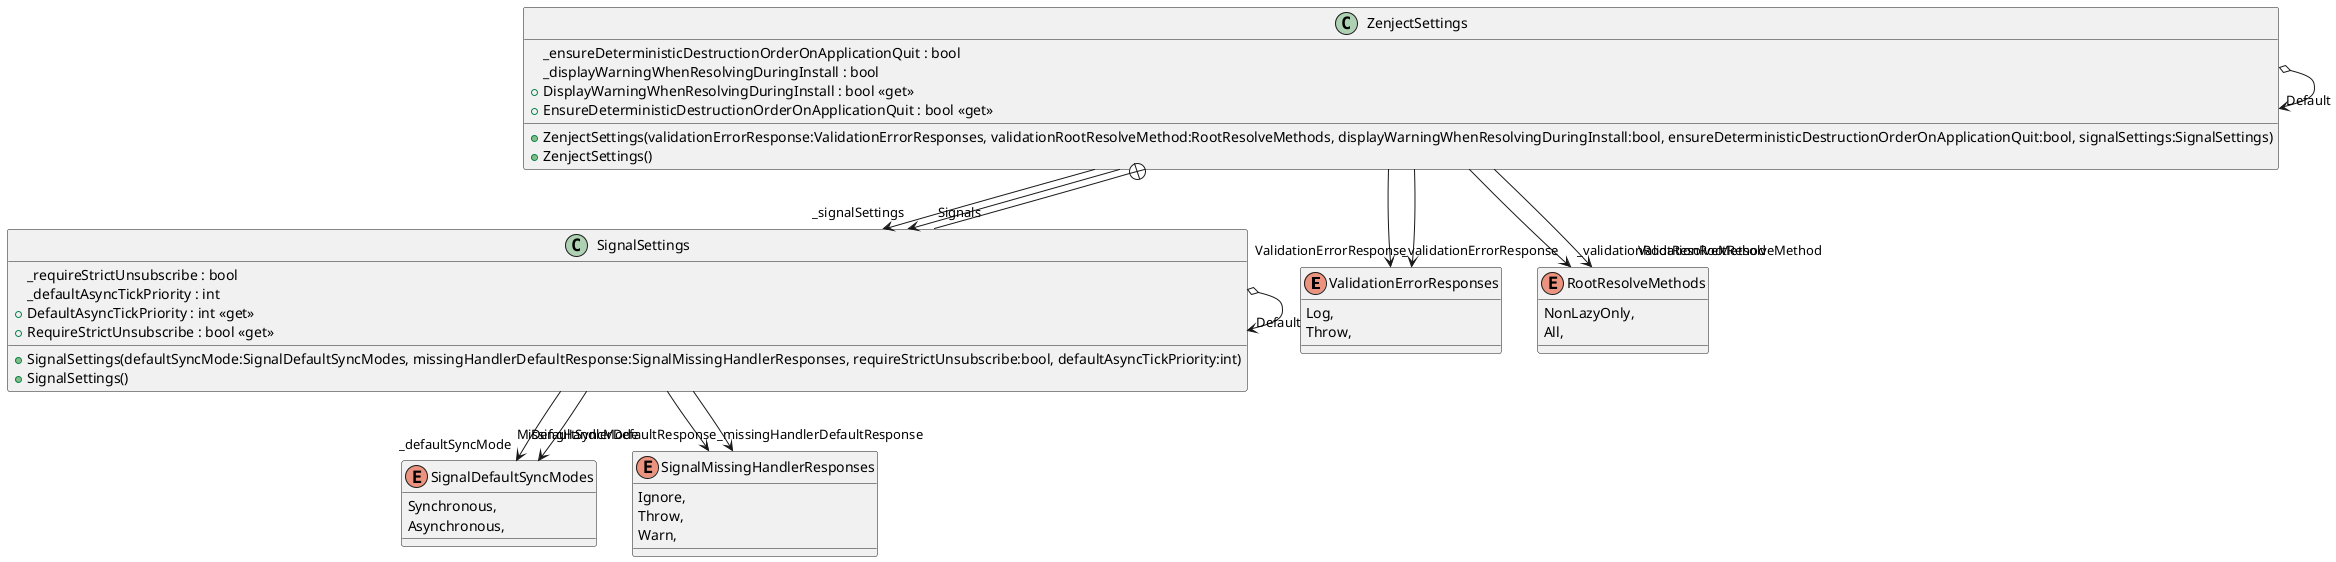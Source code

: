 @startuml
enum ValidationErrorResponses {
    Log,
    Throw,
}
enum RootResolveMethods {
    NonLazyOnly,
    All,
}
enum SignalDefaultSyncModes {
    Synchronous,
    Asynchronous,
}
enum SignalMissingHandlerResponses {
    Ignore,
    Throw,
    Warn,
}
class ZenjectSettings {
    _ensureDeterministicDestructionOrderOnApplicationQuit : bool
    _displayWarningWhenResolvingDuringInstall : bool
    + ZenjectSettings(validationErrorResponse:ValidationErrorResponses, validationRootResolveMethod:RootResolveMethods, displayWarningWhenResolvingDuringInstall:bool, ensureDeterministicDestructionOrderOnApplicationQuit:bool, signalSettings:SignalSettings)
    + ZenjectSettings()
    + DisplayWarningWhenResolvingDuringInstall : bool <<get>>
    + EnsureDeterministicDestructionOrderOnApplicationQuit : bool <<get>>
}
class SignalSettings {
    _requireStrictUnsubscribe : bool
    _defaultAsyncTickPriority : int
    + SignalSettings(defaultSyncMode:SignalDefaultSyncModes, missingHandlerDefaultResponse:SignalMissingHandlerResponses, requireStrictUnsubscribe:bool, defaultAsyncTickPriority:int)
    + SignalSettings()
    + DefaultAsyncTickPriority : int <<get>>
    + RequireStrictUnsubscribe : bool <<get>>
}
ZenjectSettings o-> "Default" ZenjectSettings
ZenjectSettings --> "_validationRootResolveMethod" RootResolveMethods
ZenjectSettings --> "_validationErrorResponse" ValidationErrorResponses
ZenjectSettings --> "_signalSettings" SignalSettings
ZenjectSettings --> "Signals" SignalSettings
ZenjectSettings --> "ValidationErrorResponse" ValidationErrorResponses
ZenjectSettings --> "ValidationRootResolveMethod" RootResolveMethods
ZenjectSettings +-- SignalSettings
SignalSettings o-> "Default" SignalSettings
SignalSettings --> "_defaultSyncMode" SignalDefaultSyncModes
SignalSettings --> "_missingHandlerDefaultResponse" SignalMissingHandlerResponses
SignalSettings --> "DefaultSyncMode" SignalDefaultSyncModes
SignalSettings --> "MissingHandlerDefaultResponse" SignalMissingHandlerResponses
@enduml
